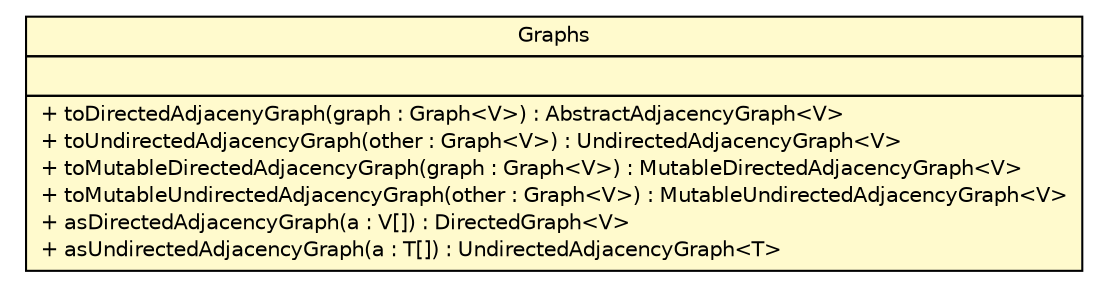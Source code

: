 #!/usr/local/bin/dot
#
# Class diagram 
# Generated by UMLGraph version R5_6-24-gf6e263 (http://www.umlgraph.org/)
#

digraph G {
	edge [fontname="Helvetica",fontsize=10,labelfontname="Helvetica",labelfontsize=10];
	node [fontname="Helvetica",fontsize=10,shape=plaintext];
	nodesep=0.25;
	ranksep=0.5;
	// org.jgraphl.graph.Graphs
	c868 [label=<<table title="org.jgraphl.graph.Graphs" border="0" cellborder="1" cellspacing="0" cellpadding="2" port="p" bgcolor="lemonChiffon" href="./Graphs.html">
		<tr><td><table border="0" cellspacing="0" cellpadding="1">
<tr><td align="center" balign="center"> Graphs </td></tr>
		</table></td></tr>
		<tr><td><table border="0" cellspacing="0" cellpadding="1">
<tr><td align="left" balign="left">  </td></tr>
		</table></td></tr>
		<tr><td><table border="0" cellspacing="0" cellpadding="1">
<tr><td align="left" balign="left"> + toDirectedAdjacenyGraph(graph : Graph&lt;V&gt;) : AbstractAdjacencyGraph&lt;V&gt; </td></tr>
<tr><td align="left" balign="left"> + toUndirectedAdjacencyGraph(other : Graph&lt;V&gt;) : UndirectedAdjacencyGraph&lt;V&gt; </td></tr>
<tr><td align="left" balign="left"> + toMutableDirectedAdjacencyGraph(graph : Graph&lt;V&gt;) : MutableDirectedAdjacencyGraph&lt;V&gt; </td></tr>
<tr><td align="left" balign="left"> + toMutableUndirectedAdjacencyGraph(other : Graph&lt;V&gt;) : MutableUndirectedAdjacencyGraph&lt;V&gt; </td></tr>
<tr><td align="left" balign="left"> + asDirectedAdjacencyGraph(a : V[]) : DirectedGraph&lt;V&gt; </td></tr>
<tr><td align="left" balign="left"> + asUndirectedAdjacencyGraph(a : T[]) : UndirectedAdjacencyGraph&lt;T&gt; </td></tr>
		</table></td></tr>
		</table>>, URL="./Graphs.html", fontname="Helvetica", fontcolor="black", fontsize=10.0];
}

